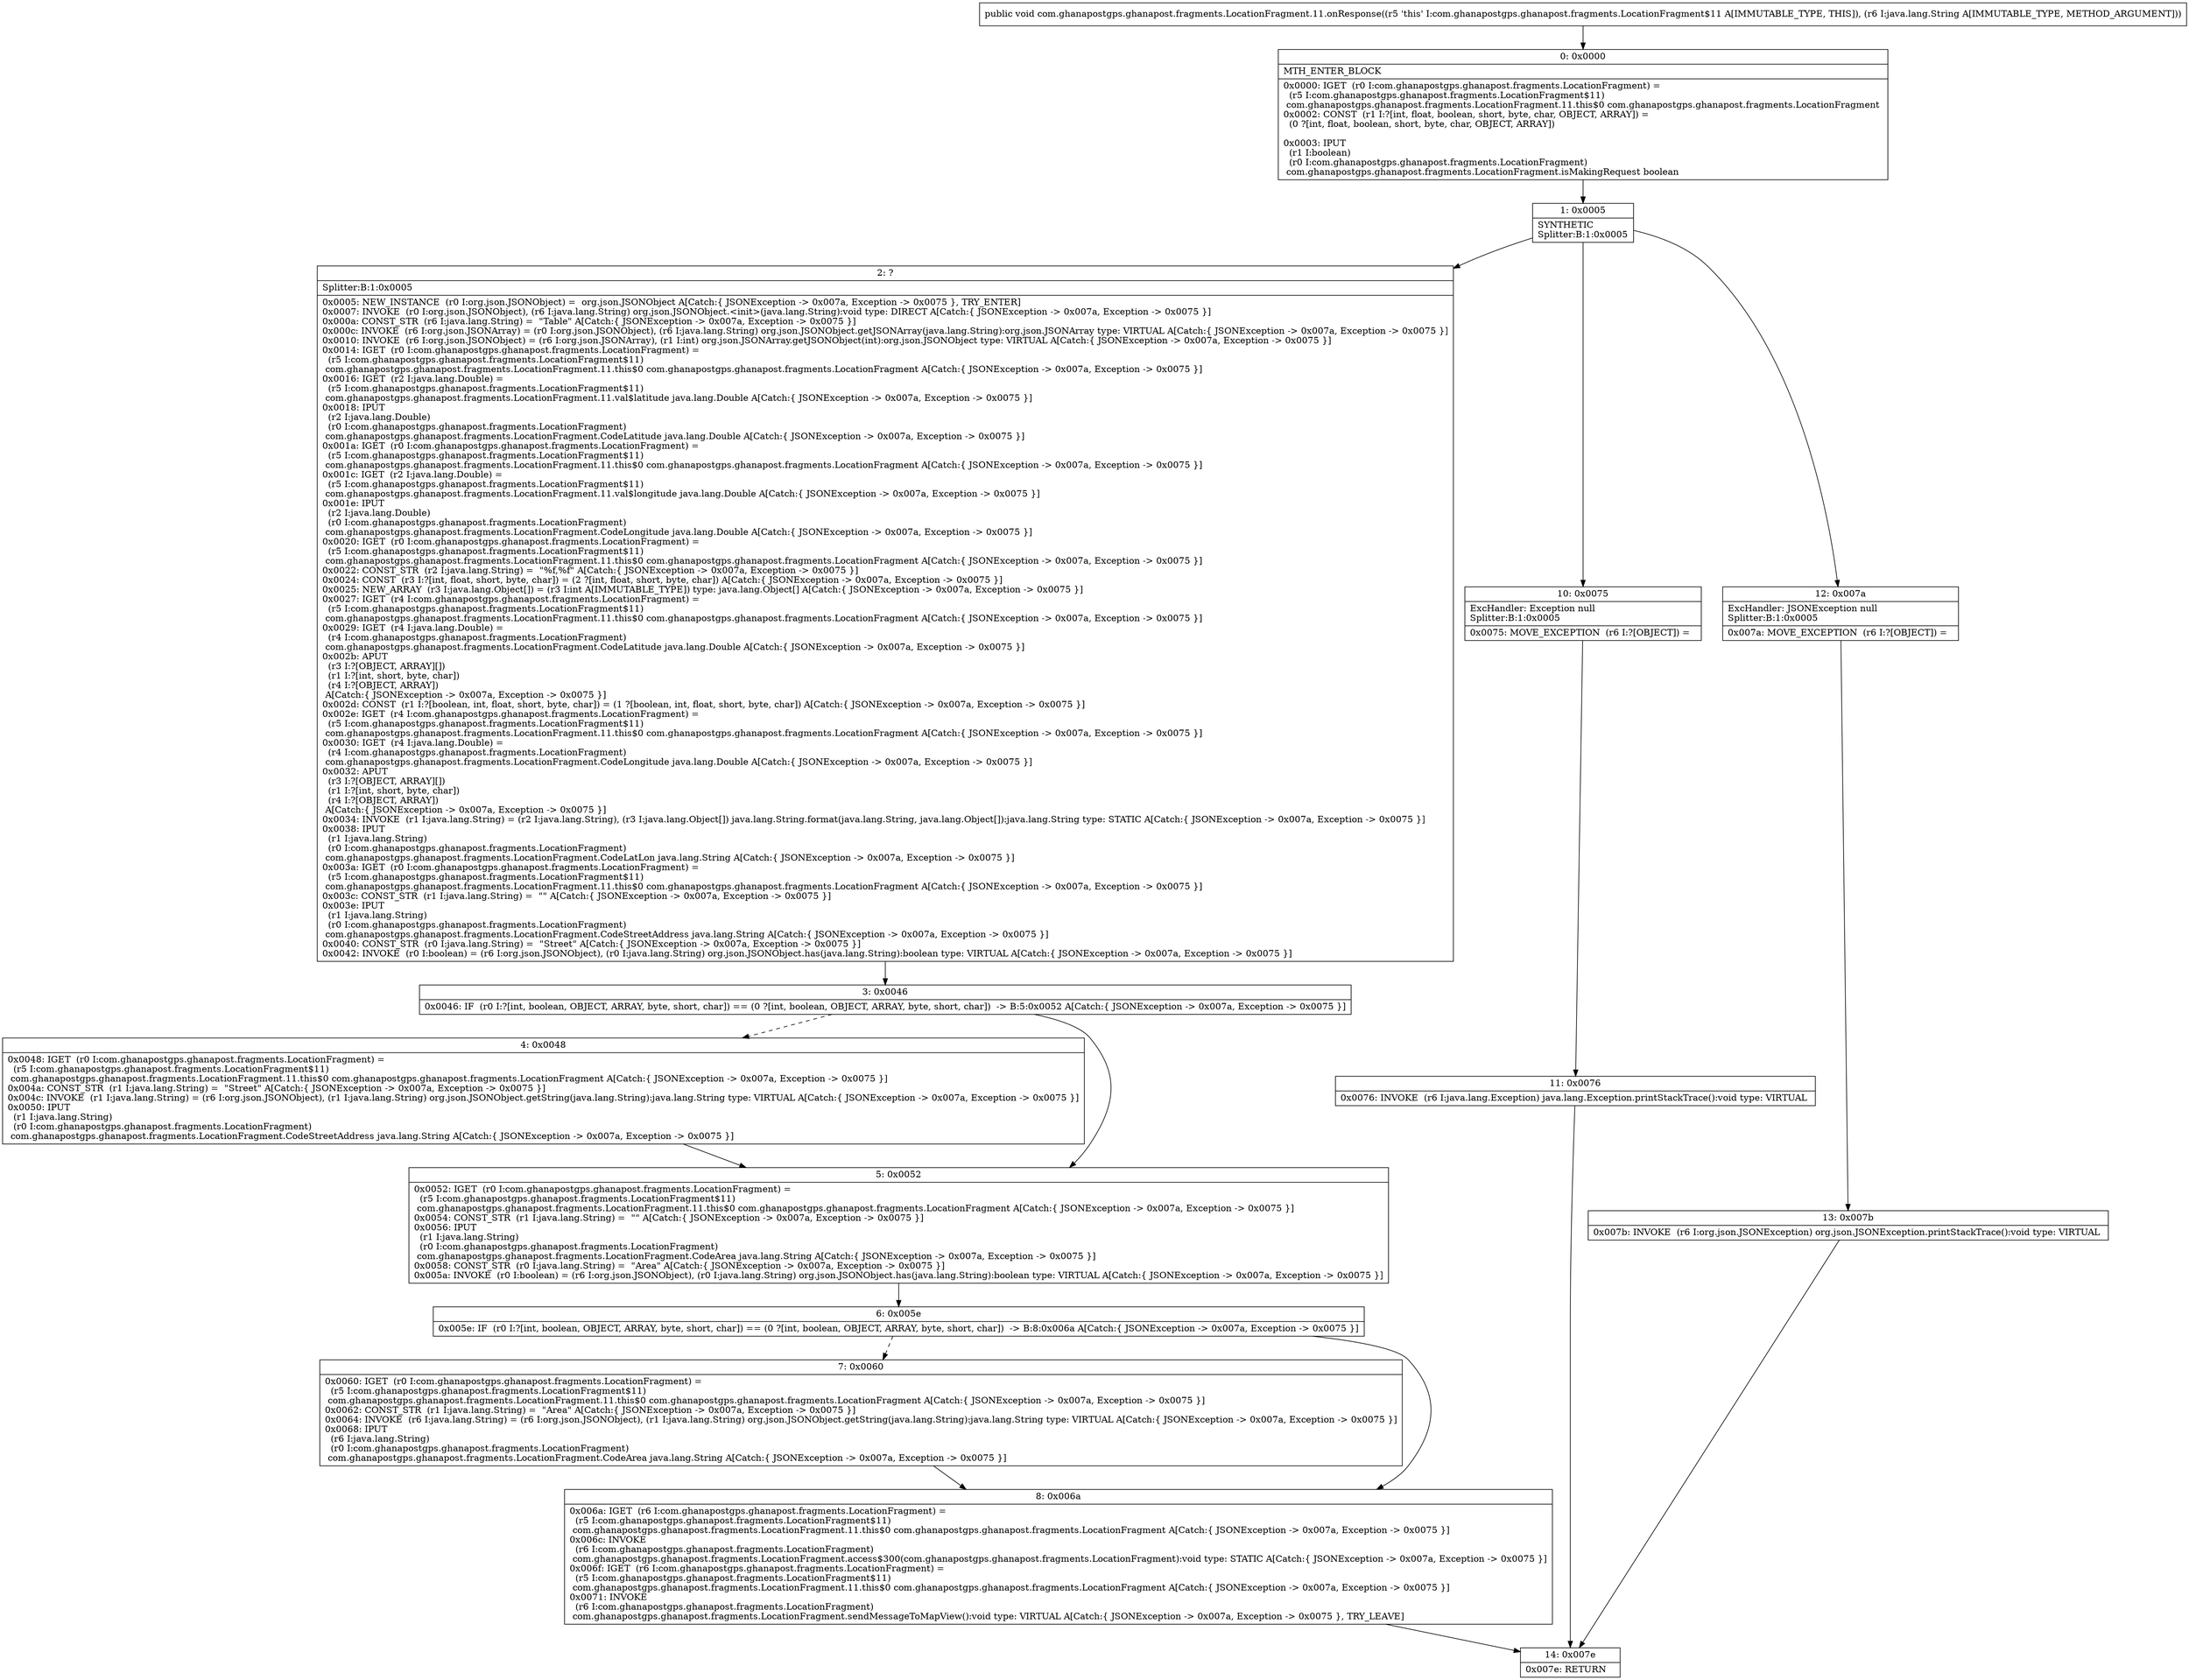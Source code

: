 digraph "CFG forcom.ghanapostgps.ghanapost.fragments.LocationFragment.11.onResponse(Ljava\/lang\/String;)V" {
Node_0 [shape=record,label="{0\:\ 0x0000|MTH_ENTER_BLOCK\l|0x0000: IGET  (r0 I:com.ghanapostgps.ghanapost.fragments.LocationFragment) = \l  (r5 I:com.ghanapostgps.ghanapost.fragments.LocationFragment$11)\l com.ghanapostgps.ghanapost.fragments.LocationFragment.11.this$0 com.ghanapostgps.ghanapost.fragments.LocationFragment \l0x0002: CONST  (r1 I:?[int, float, boolean, short, byte, char, OBJECT, ARRAY]) = \l  (0 ?[int, float, boolean, short, byte, char, OBJECT, ARRAY])\l \l0x0003: IPUT  \l  (r1 I:boolean)\l  (r0 I:com.ghanapostgps.ghanapost.fragments.LocationFragment)\l com.ghanapostgps.ghanapost.fragments.LocationFragment.isMakingRequest boolean \l}"];
Node_1 [shape=record,label="{1\:\ 0x0005|SYNTHETIC\lSplitter:B:1:0x0005\l}"];
Node_2 [shape=record,label="{2\:\ ?|Splitter:B:1:0x0005\l|0x0005: NEW_INSTANCE  (r0 I:org.json.JSONObject) =  org.json.JSONObject A[Catch:\{ JSONException \-\> 0x007a, Exception \-\> 0x0075 \}, TRY_ENTER]\l0x0007: INVOKE  (r0 I:org.json.JSONObject), (r6 I:java.lang.String) org.json.JSONObject.\<init\>(java.lang.String):void type: DIRECT A[Catch:\{ JSONException \-\> 0x007a, Exception \-\> 0x0075 \}]\l0x000a: CONST_STR  (r6 I:java.lang.String) =  \"Table\" A[Catch:\{ JSONException \-\> 0x007a, Exception \-\> 0x0075 \}]\l0x000c: INVOKE  (r6 I:org.json.JSONArray) = (r0 I:org.json.JSONObject), (r6 I:java.lang.String) org.json.JSONObject.getJSONArray(java.lang.String):org.json.JSONArray type: VIRTUAL A[Catch:\{ JSONException \-\> 0x007a, Exception \-\> 0x0075 \}]\l0x0010: INVOKE  (r6 I:org.json.JSONObject) = (r6 I:org.json.JSONArray), (r1 I:int) org.json.JSONArray.getJSONObject(int):org.json.JSONObject type: VIRTUAL A[Catch:\{ JSONException \-\> 0x007a, Exception \-\> 0x0075 \}]\l0x0014: IGET  (r0 I:com.ghanapostgps.ghanapost.fragments.LocationFragment) = \l  (r5 I:com.ghanapostgps.ghanapost.fragments.LocationFragment$11)\l com.ghanapostgps.ghanapost.fragments.LocationFragment.11.this$0 com.ghanapostgps.ghanapost.fragments.LocationFragment A[Catch:\{ JSONException \-\> 0x007a, Exception \-\> 0x0075 \}]\l0x0016: IGET  (r2 I:java.lang.Double) = \l  (r5 I:com.ghanapostgps.ghanapost.fragments.LocationFragment$11)\l com.ghanapostgps.ghanapost.fragments.LocationFragment.11.val$latitude java.lang.Double A[Catch:\{ JSONException \-\> 0x007a, Exception \-\> 0x0075 \}]\l0x0018: IPUT  \l  (r2 I:java.lang.Double)\l  (r0 I:com.ghanapostgps.ghanapost.fragments.LocationFragment)\l com.ghanapostgps.ghanapost.fragments.LocationFragment.CodeLatitude java.lang.Double A[Catch:\{ JSONException \-\> 0x007a, Exception \-\> 0x0075 \}]\l0x001a: IGET  (r0 I:com.ghanapostgps.ghanapost.fragments.LocationFragment) = \l  (r5 I:com.ghanapostgps.ghanapost.fragments.LocationFragment$11)\l com.ghanapostgps.ghanapost.fragments.LocationFragment.11.this$0 com.ghanapostgps.ghanapost.fragments.LocationFragment A[Catch:\{ JSONException \-\> 0x007a, Exception \-\> 0x0075 \}]\l0x001c: IGET  (r2 I:java.lang.Double) = \l  (r5 I:com.ghanapostgps.ghanapost.fragments.LocationFragment$11)\l com.ghanapostgps.ghanapost.fragments.LocationFragment.11.val$longitude java.lang.Double A[Catch:\{ JSONException \-\> 0x007a, Exception \-\> 0x0075 \}]\l0x001e: IPUT  \l  (r2 I:java.lang.Double)\l  (r0 I:com.ghanapostgps.ghanapost.fragments.LocationFragment)\l com.ghanapostgps.ghanapost.fragments.LocationFragment.CodeLongitude java.lang.Double A[Catch:\{ JSONException \-\> 0x007a, Exception \-\> 0x0075 \}]\l0x0020: IGET  (r0 I:com.ghanapostgps.ghanapost.fragments.LocationFragment) = \l  (r5 I:com.ghanapostgps.ghanapost.fragments.LocationFragment$11)\l com.ghanapostgps.ghanapost.fragments.LocationFragment.11.this$0 com.ghanapostgps.ghanapost.fragments.LocationFragment A[Catch:\{ JSONException \-\> 0x007a, Exception \-\> 0x0075 \}]\l0x0022: CONST_STR  (r2 I:java.lang.String) =  \"%f,%f\" A[Catch:\{ JSONException \-\> 0x007a, Exception \-\> 0x0075 \}]\l0x0024: CONST  (r3 I:?[int, float, short, byte, char]) = (2 ?[int, float, short, byte, char]) A[Catch:\{ JSONException \-\> 0x007a, Exception \-\> 0x0075 \}]\l0x0025: NEW_ARRAY  (r3 I:java.lang.Object[]) = (r3 I:int A[IMMUTABLE_TYPE]) type: java.lang.Object[] A[Catch:\{ JSONException \-\> 0x007a, Exception \-\> 0x0075 \}]\l0x0027: IGET  (r4 I:com.ghanapostgps.ghanapost.fragments.LocationFragment) = \l  (r5 I:com.ghanapostgps.ghanapost.fragments.LocationFragment$11)\l com.ghanapostgps.ghanapost.fragments.LocationFragment.11.this$0 com.ghanapostgps.ghanapost.fragments.LocationFragment A[Catch:\{ JSONException \-\> 0x007a, Exception \-\> 0x0075 \}]\l0x0029: IGET  (r4 I:java.lang.Double) = \l  (r4 I:com.ghanapostgps.ghanapost.fragments.LocationFragment)\l com.ghanapostgps.ghanapost.fragments.LocationFragment.CodeLatitude java.lang.Double A[Catch:\{ JSONException \-\> 0x007a, Exception \-\> 0x0075 \}]\l0x002b: APUT  \l  (r3 I:?[OBJECT, ARRAY][])\l  (r1 I:?[int, short, byte, char])\l  (r4 I:?[OBJECT, ARRAY])\l A[Catch:\{ JSONException \-\> 0x007a, Exception \-\> 0x0075 \}]\l0x002d: CONST  (r1 I:?[boolean, int, float, short, byte, char]) = (1 ?[boolean, int, float, short, byte, char]) A[Catch:\{ JSONException \-\> 0x007a, Exception \-\> 0x0075 \}]\l0x002e: IGET  (r4 I:com.ghanapostgps.ghanapost.fragments.LocationFragment) = \l  (r5 I:com.ghanapostgps.ghanapost.fragments.LocationFragment$11)\l com.ghanapostgps.ghanapost.fragments.LocationFragment.11.this$0 com.ghanapostgps.ghanapost.fragments.LocationFragment A[Catch:\{ JSONException \-\> 0x007a, Exception \-\> 0x0075 \}]\l0x0030: IGET  (r4 I:java.lang.Double) = \l  (r4 I:com.ghanapostgps.ghanapost.fragments.LocationFragment)\l com.ghanapostgps.ghanapost.fragments.LocationFragment.CodeLongitude java.lang.Double A[Catch:\{ JSONException \-\> 0x007a, Exception \-\> 0x0075 \}]\l0x0032: APUT  \l  (r3 I:?[OBJECT, ARRAY][])\l  (r1 I:?[int, short, byte, char])\l  (r4 I:?[OBJECT, ARRAY])\l A[Catch:\{ JSONException \-\> 0x007a, Exception \-\> 0x0075 \}]\l0x0034: INVOKE  (r1 I:java.lang.String) = (r2 I:java.lang.String), (r3 I:java.lang.Object[]) java.lang.String.format(java.lang.String, java.lang.Object[]):java.lang.String type: STATIC A[Catch:\{ JSONException \-\> 0x007a, Exception \-\> 0x0075 \}]\l0x0038: IPUT  \l  (r1 I:java.lang.String)\l  (r0 I:com.ghanapostgps.ghanapost.fragments.LocationFragment)\l com.ghanapostgps.ghanapost.fragments.LocationFragment.CodeLatLon java.lang.String A[Catch:\{ JSONException \-\> 0x007a, Exception \-\> 0x0075 \}]\l0x003a: IGET  (r0 I:com.ghanapostgps.ghanapost.fragments.LocationFragment) = \l  (r5 I:com.ghanapostgps.ghanapost.fragments.LocationFragment$11)\l com.ghanapostgps.ghanapost.fragments.LocationFragment.11.this$0 com.ghanapostgps.ghanapost.fragments.LocationFragment A[Catch:\{ JSONException \-\> 0x007a, Exception \-\> 0x0075 \}]\l0x003c: CONST_STR  (r1 I:java.lang.String) =  \"\" A[Catch:\{ JSONException \-\> 0x007a, Exception \-\> 0x0075 \}]\l0x003e: IPUT  \l  (r1 I:java.lang.String)\l  (r0 I:com.ghanapostgps.ghanapost.fragments.LocationFragment)\l com.ghanapostgps.ghanapost.fragments.LocationFragment.CodeStreetAddress java.lang.String A[Catch:\{ JSONException \-\> 0x007a, Exception \-\> 0x0075 \}]\l0x0040: CONST_STR  (r0 I:java.lang.String) =  \"Street\" A[Catch:\{ JSONException \-\> 0x007a, Exception \-\> 0x0075 \}]\l0x0042: INVOKE  (r0 I:boolean) = (r6 I:org.json.JSONObject), (r0 I:java.lang.String) org.json.JSONObject.has(java.lang.String):boolean type: VIRTUAL A[Catch:\{ JSONException \-\> 0x007a, Exception \-\> 0x0075 \}]\l}"];
Node_3 [shape=record,label="{3\:\ 0x0046|0x0046: IF  (r0 I:?[int, boolean, OBJECT, ARRAY, byte, short, char]) == (0 ?[int, boolean, OBJECT, ARRAY, byte, short, char])  \-\> B:5:0x0052 A[Catch:\{ JSONException \-\> 0x007a, Exception \-\> 0x0075 \}]\l}"];
Node_4 [shape=record,label="{4\:\ 0x0048|0x0048: IGET  (r0 I:com.ghanapostgps.ghanapost.fragments.LocationFragment) = \l  (r5 I:com.ghanapostgps.ghanapost.fragments.LocationFragment$11)\l com.ghanapostgps.ghanapost.fragments.LocationFragment.11.this$0 com.ghanapostgps.ghanapost.fragments.LocationFragment A[Catch:\{ JSONException \-\> 0x007a, Exception \-\> 0x0075 \}]\l0x004a: CONST_STR  (r1 I:java.lang.String) =  \"Street\" A[Catch:\{ JSONException \-\> 0x007a, Exception \-\> 0x0075 \}]\l0x004c: INVOKE  (r1 I:java.lang.String) = (r6 I:org.json.JSONObject), (r1 I:java.lang.String) org.json.JSONObject.getString(java.lang.String):java.lang.String type: VIRTUAL A[Catch:\{ JSONException \-\> 0x007a, Exception \-\> 0x0075 \}]\l0x0050: IPUT  \l  (r1 I:java.lang.String)\l  (r0 I:com.ghanapostgps.ghanapost.fragments.LocationFragment)\l com.ghanapostgps.ghanapost.fragments.LocationFragment.CodeStreetAddress java.lang.String A[Catch:\{ JSONException \-\> 0x007a, Exception \-\> 0x0075 \}]\l}"];
Node_5 [shape=record,label="{5\:\ 0x0052|0x0052: IGET  (r0 I:com.ghanapostgps.ghanapost.fragments.LocationFragment) = \l  (r5 I:com.ghanapostgps.ghanapost.fragments.LocationFragment$11)\l com.ghanapostgps.ghanapost.fragments.LocationFragment.11.this$0 com.ghanapostgps.ghanapost.fragments.LocationFragment A[Catch:\{ JSONException \-\> 0x007a, Exception \-\> 0x0075 \}]\l0x0054: CONST_STR  (r1 I:java.lang.String) =  \"\" A[Catch:\{ JSONException \-\> 0x007a, Exception \-\> 0x0075 \}]\l0x0056: IPUT  \l  (r1 I:java.lang.String)\l  (r0 I:com.ghanapostgps.ghanapost.fragments.LocationFragment)\l com.ghanapostgps.ghanapost.fragments.LocationFragment.CodeArea java.lang.String A[Catch:\{ JSONException \-\> 0x007a, Exception \-\> 0x0075 \}]\l0x0058: CONST_STR  (r0 I:java.lang.String) =  \"Area\" A[Catch:\{ JSONException \-\> 0x007a, Exception \-\> 0x0075 \}]\l0x005a: INVOKE  (r0 I:boolean) = (r6 I:org.json.JSONObject), (r0 I:java.lang.String) org.json.JSONObject.has(java.lang.String):boolean type: VIRTUAL A[Catch:\{ JSONException \-\> 0x007a, Exception \-\> 0x0075 \}]\l}"];
Node_6 [shape=record,label="{6\:\ 0x005e|0x005e: IF  (r0 I:?[int, boolean, OBJECT, ARRAY, byte, short, char]) == (0 ?[int, boolean, OBJECT, ARRAY, byte, short, char])  \-\> B:8:0x006a A[Catch:\{ JSONException \-\> 0x007a, Exception \-\> 0x0075 \}]\l}"];
Node_7 [shape=record,label="{7\:\ 0x0060|0x0060: IGET  (r0 I:com.ghanapostgps.ghanapost.fragments.LocationFragment) = \l  (r5 I:com.ghanapostgps.ghanapost.fragments.LocationFragment$11)\l com.ghanapostgps.ghanapost.fragments.LocationFragment.11.this$0 com.ghanapostgps.ghanapost.fragments.LocationFragment A[Catch:\{ JSONException \-\> 0x007a, Exception \-\> 0x0075 \}]\l0x0062: CONST_STR  (r1 I:java.lang.String) =  \"Area\" A[Catch:\{ JSONException \-\> 0x007a, Exception \-\> 0x0075 \}]\l0x0064: INVOKE  (r6 I:java.lang.String) = (r6 I:org.json.JSONObject), (r1 I:java.lang.String) org.json.JSONObject.getString(java.lang.String):java.lang.String type: VIRTUAL A[Catch:\{ JSONException \-\> 0x007a, Exception \-\> 0x0075 \}]\l0x0068: IPUT  \l  (r6 I:java.lang.String)\l  (r0 I:com.ghanapostgps.ghanapost.fragments.LocationFragment)\l com.ghanapostgps.ghanapost.fragments.LocationFragment.CodeArea java.lang.String A[Catch:\{ JSONException \-\> 0x007a, Exception \-\> 0x0075 \}]\l}"];
Node_8 [shape=record,label="{8\:\ 0x006a|0x006a: IGET  (r6 I:com.ghanapostgps.ghanapost.fragments.LocationFragment) = \l  (r5 I:com.ghanapostgps.ghanapost.fragments.LocationFragment$11)\l com.ghanapostgps.ghanapost.fragments.LocationFragment.11.this$0 com.ghanapostgps.ghanapost.fragments.LocationFragment A[Catch:\{ JSONException \-\> 0x007a, Exception \-\> 0x0075 \}]\l0x006c: INVOKE  \l  (r6 I:com.ghanapostgps.ghanapost.fragments.LocationFragment)\l com.ghanapostgps.ghanapost.fragments.LocationFragment.access$300(com.ghanapostgps.ghanapost.fragments.LocationFragment):void type: STATIC A[Catch:\{ JSONException \-\> 0x007a, Exception \-\> 0x0075 \}]\l0x006f: IGET  (r6 I:com.ghanapostgps.ghanapost.fragments.LocationFragment) = \l  (r5 I:com.ghanapostgps.ghanapost.fragments.LocationFragment$11)\l com.ghanapostgps.ghanapost.fragments.LocationFragment.11.this$0 com.ghanapostgps.ghanapost.fragments.LocationFragment A[Catch:\{ JSONException \-\> 0x007a, Exception \-\> 0x0075 \}]\l0x0071: INVOKE  \l  (r6 I:com.ghanapostgps.ghanapost.fragments.LocationFragment)\l com.ghanapostgps.ghanapost.fragments.LocationFragment.sendMessageToMapView():void type: VIRTUAL A[Catch:\{ JSONException \-\> 0x007a, Exception \-\> 0x0075 \}, TRY_LEAVE]\l}"];
Node_10 [shape=record,label="{10\:\ 0x0075|ExcHandler: Exception null\lSplitter:B:1:0x0005\l|0x0075: MOVE_EXCEPTION  (r6 I:?[OBJECT]) =  \l}"];
Node_11 [shape=record,label="{11\:\ 0x0076|0x0076: INVOKE  (r6 I:java.lang.Exception) java.lang.Exception.printStackTrace():void type: VIRTUAL \l}"];
Node_12 [shape=record,label="{12\:\ 0x007a|ExcHandler: JSONException null\lSplitter:B:1:0x0005\l|0x007a: MOVE_EXCEPTION  (r6 I:?[OBJECT]) =  \l}"];
Node_13 [shape=record,label="{13\:\ 0x007b|0x007b: INVOKE  (r6 I:org.json.JSONException) org.json.JSONException.printStackTrace():void type: VIRTUAL \l}"];
Node_14 [shape=record,label="{14\:\ 0x007e|0x007e: RETURN   \l}"];
MethodNode[shape=record,label="{public void com.ghanapostgps.ghanapost.fragments.LocationFragment.11.onResponse((r5 'this' I:com.ghanapostgps.ghanapost.fragments.LocationFragment$11 A[IMMUTABLE_TYPE, THIS]), (r6 I:java.lang.String A[IMMUTABLE_TYPE, METHOD_ARGUMENT])) }"];
MethodNode -> Node_0;
Node_0 -> Node_1;
Node_1 -> Node_2;
Node_1 -> Node_12;
Node_1 -> Node_10;
Node_2 -> Node_3;
Node_3 -> Node_4[style=dashed];
Node_3 -> Node_5;
Node_4 -> Node_5;
Node_5 -> Node_6;
Node_6 -> Node_7[style=dashed];
Node_6 -> Node_8;
Node_7 -> Node_8;
Node_8 -> Node_14;
Node_10 -> Node_11;
Node_11 -> Node_14;
Node_12 -> Node_13;
Node_13 -> Node_14;
}


